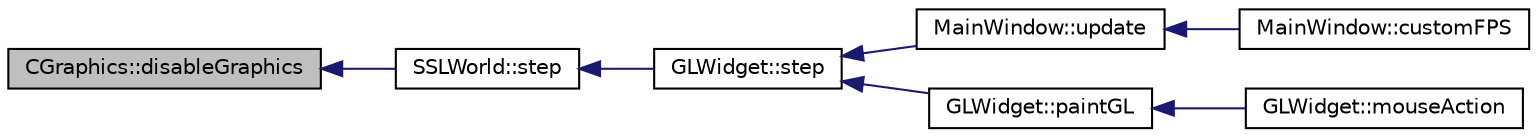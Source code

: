 digraph "CGraphics::disableGraphics"
{
 // INTERACTIVE_SVG=YES
  edge [fontname="Helvetica",fontsize="10",labelfontname="Helvetica",labelfontsize="10"];
  node [fontname="Helvetica",fontsize="10",shape=record];
  rankdir="LR";
  Node1 [label="CGraphics::disableGraphics",height=0.2,width=0.4,color="black", fillcolor="grey75", style="filled", fontcolor="black"];
  Node1 -> Node2 [dir="back",color="midnightblue",fontsize="10",style="solid",fontname="Helvetica"];
  Node2 [label="SSLWorld::step",height=0.2,width=0.4,color="black", fillcolor="white", style="filled",URL="$d9/d7f/class_s_s_l_world.html#a19a89ea3cdc5eeb4176ee4f44c3d1328"];
  Node2 -> Node3 [dir="back",color="midnightblue",fontsize="10",style="solid",fontname="Helvetica"];
  Node3 [label="GLWidget::step",height=0.2,width=0.4,color="black", fillcolor="white", style="filled",URL="$da/d10/class_g_l_widget.html#a655d413639cb45a511baec4d3d4b723c"];
  Node3 -> Node4 [dir="back",color="midnightblue",fontsize="10",style="solid",fontname="Helvetica"];
  Node4 [label="MainWindow::update",height=0.2,width=0.4,color="black", fillcolor="white", style="filled",URL="$d9/dc6/class_main_window.html#a128f71880d4b9683149023fc46fcc9f8"];
  Node4 -> Node5 [dir="back",color="midnightblue",fontsize="10",style="solid",fontname="Helvetica"];
  Node5 [label="MainWindow::customFPS",height=0.2,width=0.4,color="black", fillcolor="white", style="filled",URL="$d9/dc6/class_main_window.html#a54b84786850165c4e5466bc2e4097810"];
  Node3 -> Node6 [dir="back",color="midnightblue",fontsize="10",style="solid",fontname="Helvetica"];
  Node6 [label="GLWidget::paintGL",height=0.2,width=0.4,color="black", fillcolor="white", style="filled",URL="$da/d10/class_g_l_widget.html#a640b5570cb2b37724fd5b58a77339c5e"];
  Node6 -> Node7 [dir="back",color="midnightblue",fontsize="10",style="solid",fontname="Helvetica"];
  Node7 [label="GLWidget::mouseAction",height=0.2,width=0.4,color="black", fillcolor="white", style="filled",URL="$da/d10/class_g_l_widget.html#ac38cb02e557b2f553c83bb49f26eb50d"];
}
